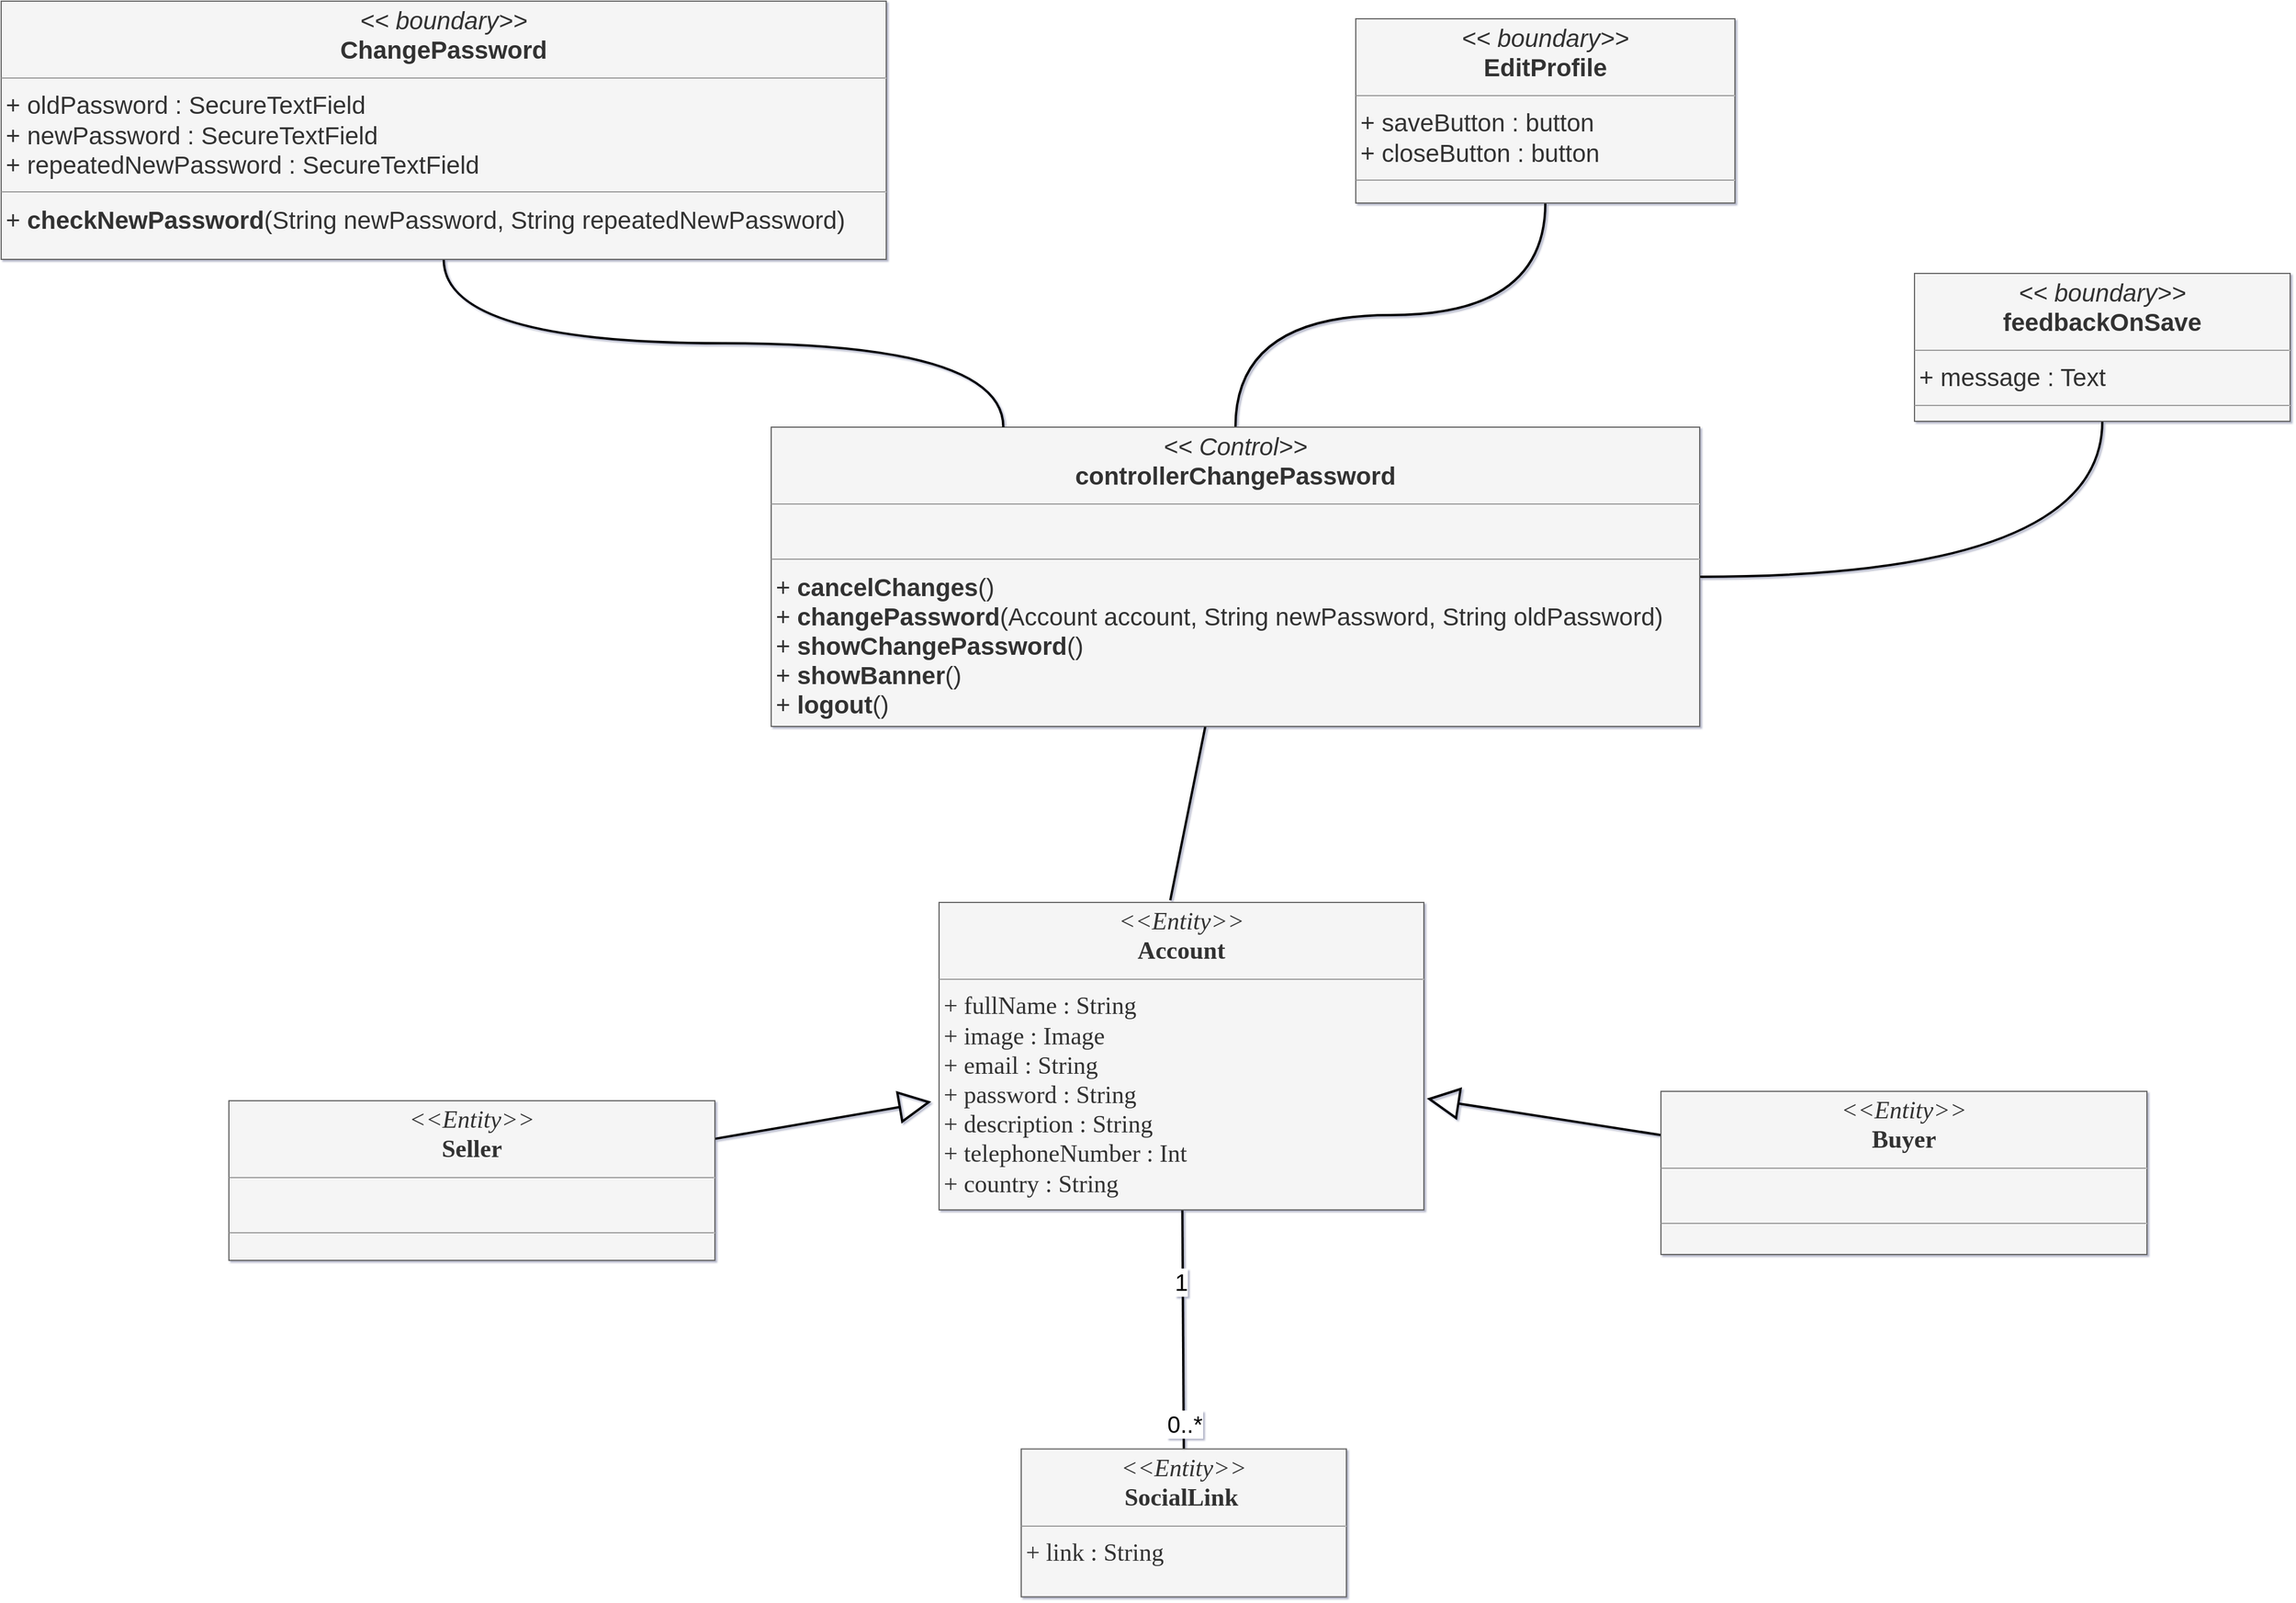 <mxfile version="20.8.16" type="device"><diagram id="C5RBs43oDa-KdzZeNtuy" name="Page-1"><mxGraphModel dx="3393" dy="1518" grid="0" gridSize="10" guides="1" tooltips="1" connect="1" arrows="1" fold="1" page="0" pageScale="1" pageWidth="827" pageHeight="1169" math="0" shadow="1"><root><mxCell id="WIyWlLk6GJQsqaUBKTNV-0"/><mxCell id="WIyWlLk6GJQsqaUBKTNV-1" parent="WIyWlLk6GJQsqaUBKTNV-0"/><mxCell id="A8ucF7l9cleY7U39Xc8f-3" style="rounded=0;orthogonalLoop=1;jettySize=auto;html=1;entryX=0.477;entryY=-0.007;entryDx=0;entryDy=0;entryPerimeter=0;strokeWidth=2;fontSize=21;endArrow=none;endFill=0;" parent="WIyWlLk6GJQsqaUBKTNV-1" source="A8ucF7l9cleY7U39Xc8f-6" target="A8ucF7l9cleY7U39Xc8f-14" edge="1"><mxGeometry relative="1" as="geometry"><mxPoint x="571.905" y="1090.894" as="targetPoint"/></mxGeometry></mxCell><mxCell id="A8ucF7l9cleY7U39Xc8f-4" style="edgeStyle=orthogonalEdgeStyle;rounded=0;orthogonalLoop=1;jettySize=auto;html=1;strokeWidth=2;endArrow=none;endFill=0;curved=1;" parent="WIyWlLk6GJQsqaUBKTNV-1" source="A8ucF7l9cleY7U39Xc8f-6" target="A8ucF7l9cleY7U39Xc8f-12" edge="1"><mxGeometry relative="1" as="geometry"/></mxCell><mxCell id="A8ucF7l9cleY7U39Xc8f-5" style="edgeStyle=orthogonalEdgeStyle;rounded=0;orthogonalLoop=1;jettySize=auto;html=1;strokeWidth=2;endArrow=none;endFill=0;curved=1;" parent="WIyWlLk6GJQsqaUBKTNV-1" source="A8ucF7l9cleY7U39Xc8f-6" target="A8ucF7l9cleY7U39Xc8f-13" edge="1"><mxGeometry relative="1" as="geometry"/></mxCell><mxCell id="A8ucF7l9cleY7U39Xc8f-6" value="&lt;p style=&quot;margin: 4px 0px 0px; text-align: center; font-size: 21px;&quot;&gt;&lt;font style=&quot;font-size: 21px;&quot;&gt;&lt;i style=&quot;&quot;&gt;&amp;lt;&amp;lt;&lt;/i&gt;&lt;i style=&quot;border-color: var(--border-color);&quot;&gt;&amp;nbsp;Control&lt;/i&gt;&lt;i style=&quot;&quot;&gt;&amp;gt;&amp;gt;&lt;/i&gt;&lt;br&gt;&lt;b style=&quot;&quot;&gt;controllerChangePassword&lt;/b&gt;&lt;/font&gt;&lt;/p&gt;&lt;hr style=&quot;font-size: 21px;&quot; size=&quot;1&quot;&gt;&lt;p style=&quot;margin: 0px 0px 0px 4px; font-size: 21px;&quot;&gt;&lt;br&gt;&lt;/p&gt;&lt;hr style=&quot;font-size: 21px;&quot; size=&quot;1&quot;&gt;&lt;p style=&quot;margin: 0px 0px 0px 4px; font-size: 21px;&quot;&gt;&lt;span style=&quot;background-color: initial;&quot;&gt;+ &lt;/span&gt;&lt;b style=&quot;background-color: initial;&quot;&gt;cancelChanges&lt;/b&gt;&lt;span style=&quot;background-color: initial;&quot;&gt;()&lt;/span&gt;&lt;br&gt;&lt;/p&gt;&lt;p style=&quot;margin: 0px 0px 0px 4px; font-size: 21px;&quot;&gt;&lt;font style=&quot;font-size: 21px;&quot;&gt;+ &lt;b&gt;changePassword&lt;/b&gt;(Account account, String newPassword, String oldPassword)&lt;/font&gt;&lt;/p&gt;&lt;p style=&quot;margin: 0px 0px 0px 4px; font-size: 21px;&quot;&gt;&lt;font style=&quot;font-size: 21px;&quot;&gt;+ &lt;b&gt;showChangePassword&lt;/b&gt;()&lt;/font&gt;&lt;/p&gt;&lt;p style=&quot;margin: 0px 0px 0px 4px; font-size: 21px;&quot;&gt;&lt;font style=&quot;font-size: 21px;&quot;&gt;+&amp;nbsp;&lt;b style=&quot;border-color: var(--border-color);&quot;&gt;showBanner&lt;/b&gt;()&lt;br&gt;&lt;/font&gt;&lt;/p&gt;&lt;p style=&quot;margin: 0px 0px 0px 4px; font-size: 21px;&quot;&gt;&lt;font style=&quot;font-size: 21px;&quot;&gt;+&amp;nbsp;&lt;b&gt;logout&lt;/b&gt;()&lt;/font&gt;&lt;/p&gt;" style="verticalAlign=top;align=left;overflow=fill;fontSize=12;fontFamily=Helvetica;html=1;fillColor=#f5f5f5;fontColor=#333333;strokeColor=#666666;" parent="WIyWlLk6GJQsqaUBKTNV-1" vertex="1"><mxGeometry x="187" y="580" width="791" height="255" as="geometry"/></mxCell><mxCell id="A8ucF7l9cleY7U39Xc8f-12" value="&lt;p style=&quot;margin: 4px 0px 0px; text-align: center; font-size: 21px;&quot;&gt;&lt;font style=&quot;font-size: 21px;&quot;&gt;&lt;i style=&quot;&quot;&gt;&amp;lt;&amp;lt;&lt;/i&gt;&lt;i style=&quot;border-color: var(--border-color);&quot;&gt;&amp;nbsp;boundary&lt;/i&gt;&lt;i style=&quot;&quot;&gt;&amp;gt;&amp;gt;&lt;/i&gt;&lt;br&gt;&lt;b style=&quot;&quot;&gt;EditProfile&lt;/b&gt;&lt;/font&gt;&lt;/p&gt;&lt;hr style=&quot;font-size: 21px;&quot; size=&quot;1&quot;&gt;&lt;p style=&quot;margin: 0px 0px 0px 4px; font-size: 21px;&quot;&gt;+ saveButton : button&lt;/p&gt;&lt;p style=&quot;margin: 0px 0px 0px 4px; font-size: 21px;&quot;&gt;+ closeButton : button&lt;/p&gt;&lt;hr style=&quot;font-size: 21px;&quot; size=&quot;1&quot;&gt;&lt;p style=&quot;margin: 0px 0px 0px 4px; font-size: 21px;&quot;&gt;&lt;br&gt;&lt;/p&gt;" style="verticalAlign=top;align=left;overflow=fill;fontSize=12;fontFamily=Helvetica;html=1;fillColor=#f5f5f5;fontColor=#333333;strokeColor=#666666;" parent="WIyWlLk6GJQsqaUBKTNV-1" vertex="1"><mxGeometry x="685" y="232" width="323" height="157" as="geometry"/></mxCell><mxCell id="A8ucF7l9cleY7U39Xc8f-13" value="&lt;p style=&quot;margin: 4px 0px 0px; text-align: center; font-size: 21px;&quot;&gt;&lt;font style=&quot;font-size: 21px;&quot;&gt;&lt;i style=&quot;&quot;&gt;&amp;lt;&amp;lt;&lt;/i&gt;&lt;i style=&quot;border-color: var(--border-color);&quot;&gt;&amp;nbsp;boundary&lt;/i&gt;&lt;i style=&quot;&quot;&gt;&amp;gt;&amp;gt;&lt;/i&gt;&lt;br&gt;&lt;b&gt;feedbackOnSave&lt;/b&gt;&lt;/font&gt;&lt;/p&gt;&lt;hr style=&quot;font-size: 21px;&quot; size=&quot;1&quot;&gt;&lt;p style=&quot;margin: 0px 0px 0px 4px; font-size: 21px;&quot;&gt;+ message : Text&lt;/p&gt;&lt;hr style=&quot;font-size: 21px;&quot; size=&quot;1&quot;&gt;&lt;p style=&quot;margin: 0px 0px 0px 4px; font-size: 21px;&quot;&gt;&lt;br&gt;&lt;/p&gt;" style="verticalAlign=top;align=left;overflow=fill;fontSize=12;fontFamily=Helvetica;html=1;fillColor=#f5f5f5;fontColor=#333333;strokeColor=#666666;" parent="WIyWlLk6GJQsqaUBKTNV-1" vertex="1"><mxGeometry x="1161" y="449" width="320" height="126" as="geometry"/></mxCell><mxCell id="Z6VSVFqKYY5gzMQa4VCr-3" style="rounded=0;orthogonalLoop=1;jettySize=auto;html=1;entryX=0.5;entryY=0;entryDx=0;entryDy=0;endArrow=none;endFill=0;strokeWidth=2;" parent="WIyWlLk6GJQsqaUBKTNV-1" source="A8ucF7l9cleY7U39Xc8f-14" target="Z6VSVFqKYY5gzMQa4VCr-2" edge="1"><mxGeometry relative="1" as="geometry"/></mxCell><mxCell id="A8ucF7l9cleY7U39Xc8f-14" value="&lt;p style=&quot;margin: 4px 0px 0px; text-align: center; font-size: 21px;&quot;&gt;&lt;font style=&quot;font-size: 21px;&quot;&gt;&lt;i style=&quot;&quot;&gt;&amp;lt;&amp;lt;Entity&amp;gt;&amp;gt;&lt;/i&gt;&lt;br&gt;&lt;b&gt;Account&lt;/b&gt;&lt;/font&gt;&lt;/p&gt;&lt;hr style=&quot;font-size: 21px;&quot; size=&quot;1&quot;&gt;&lt;p style=&quot;margin: 0px 0px 0px 4px; font-size: 21px;&quot;&gt;&lt;font style=&quot;font-size: 21px;&quot;&gt;+ fullName : String&lt;br&gt;&lt;/font&gt;&lt;/p&gt;&lt;p style=&quot;margin: 0px 0px 0px 4px; font-size: 21px;&quot;&gt;&lt;font style=&quot;font-size: 21px;&quot;&gt;+ image : Image&lt;/font&gt;&lt;/p&gt;&lt;p style=&quot;margin: 0px 0px 0px 4px; font-size: 21px;&quot;&gt;&lt;font style=&quot;font-size: 21px;&quot;&gt;+ email : String&lt;/font&gt;&lt;/p&gt;&lt;p style=&quot;margin: 0px 0px 0px 4px; font-size: 21px;&quot;&gt;&lt;font style=&quot;font-size: 21px;&quot;&gt;+ password : String&lt;/font&gt;&lt;/p&gt;&lt;p style=&quot;margin: 0px 0px 0px 4px; font-size: 21px;&quot;&gt;&lt;font style=&quot;font-size: 21px;&quot;&gt;+ description : String&lt;/font&gt;&lt;/p&gt;&lt;p style=&quot;margin: 0px 0px 0px 4px; font-size: 21px;&quot;&gt;&lt;font style=&quot;font-size: 21px;&quot;&gt;+ telephoneNumber : Int&lt;/font&gt;&lt;/p&gt;&lt;p style=&quot;margin: 0px 0px 0px 4px; font-size: 21px;&quot;&gt;&lt;font style=&quot;font-size: 21px;&quot;&gt;+ country : String&lt;/font&gt;&lt;/p&gt;&lt;p style=&quot;margin: 0px 0px 0px 4px; font-size: 21px;&quot;&gt;&lt;/p&gt;&lt;p style=&quot;margin: 0px 0px 0px 4px; font-size: 21px;&quot;&gt;&lt;br&gt;&lt;/p&gt;" style="verticalAlign=top;align=left;overflow=fill;fontSize=12;fontFamily=SF PRO;html=1;fillColor=#f5f5f5;fontColor=#333333;strokeColor=#666666;rounded=0;" parent="WIyWlLk6GJQsqaUBKTNV-1" vertex="1"><mxGeometry x="330" y="985" width="413" height="262" as="geometry"/></mxCell><mxCell id="A8ucF7l9cleY7U39Xc8f-15" style="rounded=0;orthogonalLoop=1;jettySize=auto;html=1;entryX=-0.016;entryY=0.648;entryDx=0;entryDy=0;entryPerimeter=0;strokeWidth=2;endSize=23;endArrow=block;endFill=0;" parent="WIyWlLk6GJQsqaUBKTNV-1" source="A8ucF7l9cleY7U39Xc8f-16" target="A8ucF7l9cleY7U39Xc8f-14" edge="1"><mxGeometry relative="1" as="geometry"/></mxCell><mxCell id="A8ucF7l9cleY7U39Xc8f-16" value="&lt;p style=&quot;margin: 4px 0px 0px; text-align: center; font-size: 21px;&quot;&gt;&lt;font style=&quot;font-size: 21px;&quot;&gt;&lt;i style=&quot;&quot;&gt;&amp;lt;&amp;lt;Entity&amp;gt;&amp;gt;&lt;/i&gt;&lt;br&gt;&lt;b&gt;Seller&lt;/b&gt;&lt;/font&gt;&lt;/p&gt;&lt;hr style=&quot;font-size: 21px;&quot; size=&quot;1&quot;&gt;&lt;p style=&quot;margin: 0px 0px 0px 4px; font-size: 21px;&quot;&gt;&lt;br&gt;&lt;/p&gt;&lt;hr style=&quot;font-size: 21px;&quot; size=&quot;1&quot;&gt;&lt;p style=&quot;margin: 0px 0px 0px 4px; font-size: 21px;&quot;&gt;&lt;br&gt;&lt;/p&gt;" style="verticalAlign=top;align=left;overflow=fill;fontSize=12;fontFamily=SF PRO;html=1;fillColor=#f5f5f5;fontColor=#333333;strokeColor=#666666;rounded=0;" parent="WIyWlLk6GJQsqaUBKTNV-1" vertex="1"><mxGeometry x="-275" y="1154" width="414" height="136" as="geometry"/></mxCell><mxCell id="A8ucF7l9cleY7U39Xc8f-17" style="rounded=0;orthogonalLoop=1;jettySize=auto;html=1;entryX=1.006;entryY=0.638;entryDx=0;entryDy=0;entryPerimeter=0;strokeWidth=2;endArrow=block;endFill=0;endSize=23;" parent="WIyWlLk6GJQsqaUBKTNV-1" source="A8ucF7l9cleY7U39Xc8f-18" target="A8ucF7l9cleY7U39Xc8f-14" edge="1"><mxGeometry relative="1" as="geometry"/></mxCell><mxCell id="A8ucF7l9cleY7U39Xc8f-18" value="&lt;p style=&quot;margin: 4px 0px 0px; text-align: center; font-size: 21px;&quot;&gt;&lt;font style=&quot;font-size: 21px;&quot;&gt;&lt;i style=&quot;&quot;&gt;&amp;lt;&amp;lt;Entity&amp;gt;&amp;gt;&lt;/i&gt;&lt;br&gt;&lt;b&gt;Buyer&lt;/b&gt;&lt;/font&gt;&lt;/p&gt;&lt;hr style=&quot;font-size: 21px;&quot; size=&quot;1&quot;&gt;&lt;p style=&quot;margin: 0px 0px 0px 4px; font-size: 21px;&quot;&gt;&lt;br&gt;&lt;/p&gt;&lt;hr style=&quot;font-size: 21px;&quot; size=&quot;1&quot;&gt;&lt;p style=&quot;margin: 0px 0px 0px 4px; font-size: 21px;&quot;&gt;&lt;br&gt;&lt;/p&gt;" style="verticalAlign=top;align=left;overflow=fill;fontSize=12;fontFamily=SF PRO;html=1;fillColor=#f5f5f5;fontColor=#333333;strokeColor=#666666;rounded=0;" parent="WIyWlLk6GJQsqaUBKTNV-1" vertex="1"><mxGeometry x="945" y="1146" width="414" height="139" as="geometry"/></mxCell><mxCell id="A8ucF7l9cleY7U39Xc8f-34" style="rounded=0;orthogonalLoop=1;jettySize=auto;html=1;strokeWidth=2;endArrow=none;endFill=0;edgeStyle=orthogonalEdgeStyle;curved=1;entryX=0.25;entryY=0;entryDx=0;entryDy=0;" parent="WIyWlLk6GJQsqaUBKTNV-1" source="A8ucF7l9cleY7U39Xc8f-33" edge="1" target="A8ucF7l9cleY7U39Xc8f-6"><mxGeometry relative="1" as="geometry"><mxPoint x="212" y="572" as="targetPoint"/></mxGeometry></mxCell><mxCell id="A8ucF7l9cleY7U39Xc8f-33" value="&lt;p style=&quot;margin: 4px 0px 0px; text-align: center; font-size: 21px;&quot;&gt;&lt;font style=&quot;font-size: 21px;&quot;&gt;&lt;i style=&quot;&quot;&gt;&amp;lt;&amp;lt;&lt;/i&gt;&lt;i style=&quot;border-color: var(--border-color);&quot;&gt;&amp;nbsp;boundary&lt;/i&gt;&lt;i style=&quot;&quot;&gt;&amp;gt;&amp;gt;&lt;/i&gt;&lt;br&gt;&lt;b style=&quot;&quot;&gt;ChangePassword&lt;/b&gt;&lt;/font&gt;&lt;/p&gt;&lt;hr style=&quot;font-size: 21px;&quot; size=&quot;1&quot;&gt;&lt;p style=&quot;margin: 0px 0px 0px 4px; font-size: 21px;&quot;&gt;+ oldPassword : SecureTextField&lt;/p&gt;&lt;p style=&quot;margin: 0px 0px 0px 4px; font-size: 21px;&quot;&gt;+ newPassword : SecureTextField&lt;/p&gt;&lt;p style=&quot;margin: 0px 0px 0px 4px; font-size: 21px;&quot;&gt;+ repeatedNewPassword : SecureTextField&lt;/p&gt;&lt;hr style=&quot;font-size: 21px;&quot; size=&quot;1&quot;&gt;&lt;p style=&quot;margin: 0px 0px 0px 4px; font-size: 21px;&quot;&gt;&lt;span style=&quot;background-color: initial;&quot;&gt;+ &lt;/span&gt;&lt;b style=&quot;background-color: initial;&quot;&gt;checkNewPassword&lt;/b&gt;&lt;span style=&quot;background-color: initial;&quot;&gt;(String newPassword, String repeatedNewPassword)&lt;/span&gt;&lt;br&gt;&lt;/p&gt;" style="verticalAlign=top;align=left;overflow=fill;fontSize=12;fontFamily=Helvetica;html=1;fillColor=#f5f5f5;fontColor=#333333;strokeColor=#666666;" parent="WIyWlLk6GJQsqaUBKTNV-1" vertex="1"><mxGeometry x="-469" y="217" width="754" height="220" as="geometry"/></mxCell><mxCell id="Z6VSVFqKYY5gzMQa4VCr-0" value="&lt;font style=&quot;font-size: 20px;&quot;&gt;1&lt;/font&gt;" style="edgeLabel;html=1;align=center;verticalAlign=middle;resizable=0;points=[];" parent="WIyWlLk6GJQsqaUBKTNV-1" vertex="1" connectable="0"><mxGeometry x="535.5" y="1308" as="geometry"/></mxCell><mxCell id="Z6VSVFqKYY5gzMQa4VCr-1" value="0..*" style="edgeLabel;html=1;align=center;verticalAlign=middle;resizable=0;points=[];fontSize=20;" parent="WIyWlLk6GJQsqaUBKTNV-1" vertex="1" connectable="0"><mxGeometry x="538.5" y="1429" as="geometry"/></mxCell><mxCell id="Z6VSVFqKYY5gzMQa4VCr-2" value="&lt;p style=&quot;margin: 4px 0px 0px; text-align: center; font-size: 21px;&quot;&gt;&lt;font style=&quot;font-size: 21px;&quot;&gt;&lt;i style=&quot;&quot;&gt;&amp;lt;&amp;lt;Entity&amp;gt;&amp;gt;&lt;/i&gt;&lt;/font&gt;&lt;/p&gt;&lt;p style=&quot;margin: 0px 0px 0px 4px; font-size: 21px;&quot;&gt;&lt;span style=&quot;white-space: pre;&quot;&gt;&#9;&lt;/span&gt;&lt;span style=&quot;white-space: pre;&quot;&gt;&#9;&lt;/span&gt;&lt;b&gt;SocialLink&lt;/b&gt;&lt;br&gt;&lt;/p&gt;&lt;hr style=&quot;font-size: 21px;&quot; size=&quot;1&quot;&gt;&lt;p style=&quot;margin: 0px 0px 0px 4px; font-size: 21px;&quot;&gt;+ link : String&amp;nbsp;&lt;/p&gt;" style="verticalAlign=top;align=left;overflow=fill;fontSize=12;fontFamily=SF PRO;html=1;fillColor=#f5f5f5;fontColor=#333333;strokeColor=#666666;rounded=0;" parent="WIyWlLk6GJQsqaUBKTNV-1" vertex="1"><mxGeometry x="400" y="1450.75" width="277" height="126" as="geometry"/></mxCell></root></mxGraphModel></diagram></mxfile>